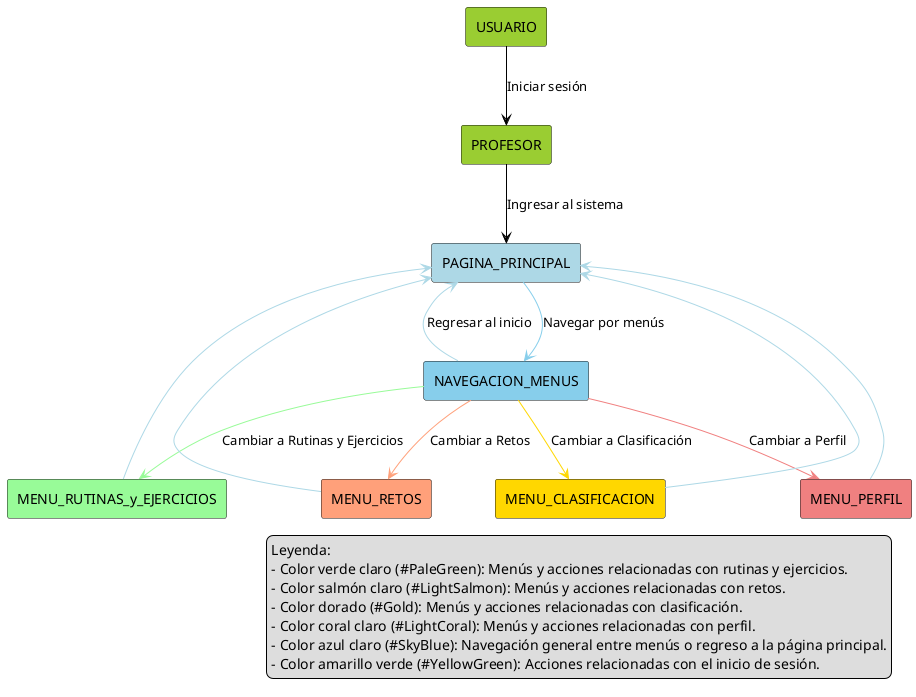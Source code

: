 @startuml ProfesorCasosDeUso
!define RECTANGLE(x) rectangle x

' Definición de actores y elementos principales
RECTANGLE(USUARIO) #YellowGreen
RECTANGLE(PROFESOR) #YellowGreen
RECTANGLE(PAGINA_PRINCIPAL) #LightBlue
RECTANGLE(NAVEGACION_MENUS) #SkyBlue

' Menús principales
RECTANGLE(MENU_RUTINAS_y_EJERCICIOS) #PaleGreen
RECTANGLE(MENU_RETOS) #LightSalmon
RECTANGLE(MENU_CLASIFICACION) #Gold
RECTANGLE(MENU_PERFIL) #LightCoral

' Relaciones principales
USUARIO -[#Black]-> PROFESOR : Iniciar sesión
PROFESOR -[#Black]-> PAGINA_PRINCIPAL : Ingresar al sistema
PAGINA_PRINCIPAL -[#SkyBlue]-> NAVEGACION_MENUS : Navegar por menús

' Navegación entre menús
NAVEGACION_MENUS -[#PaleGreen]-> MENU_RUTINAS_y_EJERCICIOS : Cambiar a Rutinas y Ejercicios
NAVEGACION_MENUS -[#LightSalmon]-> MENU_RETOS : Cambiar a Retos
NAVEGACION_MENUS -[#Gold]-> MENU_CLASIFICACION : Cambiar a Clasificación
NAVEGACION_MENUS -[#LightCoral]-> MENU_PERFIL : Cambiar a Perfil
NAVEGACION_MENUS -[#LightBlue]-> PAGINA_PRINCIPAL : Regresar al inicio

MENU_RUTINAS_y_EJERCICIOS -[#LightBlue]-> PAGINA_PRINCIPAL
MENU_CLASIFICACION -[#LightBlue]-> PAGINA_PRINCIPAL
MENU_PERFIL -[#LightBlue]-> PAGINA_PRINCIPAL
MENU_RETOS -[#LightBlue]-> PAGINA_PRINCIPAL
' Leyenda
legend right
  Leyenda:
  - Color verde claro (#PaleGreen): Menús y acciones relacionadas con rutinas y ejercicios.
  - Color salmón claro (#LightSalmon): Menús y acciones relacionadas con retos.
  - Color dorado (#Gold): Menús y acciones relacionadas con clasificación.
  - Color coral claro (#LightCoral): Menús y acciones relacionadas con perfil.
  - Color azul claro (#SkyBlue): Navegación general entre menús o regreso a la página principal.
  - Color amarillo verde (#YellowGreen): Acciones relacionadas con el inicio de sesión.
end legend

@enduml
